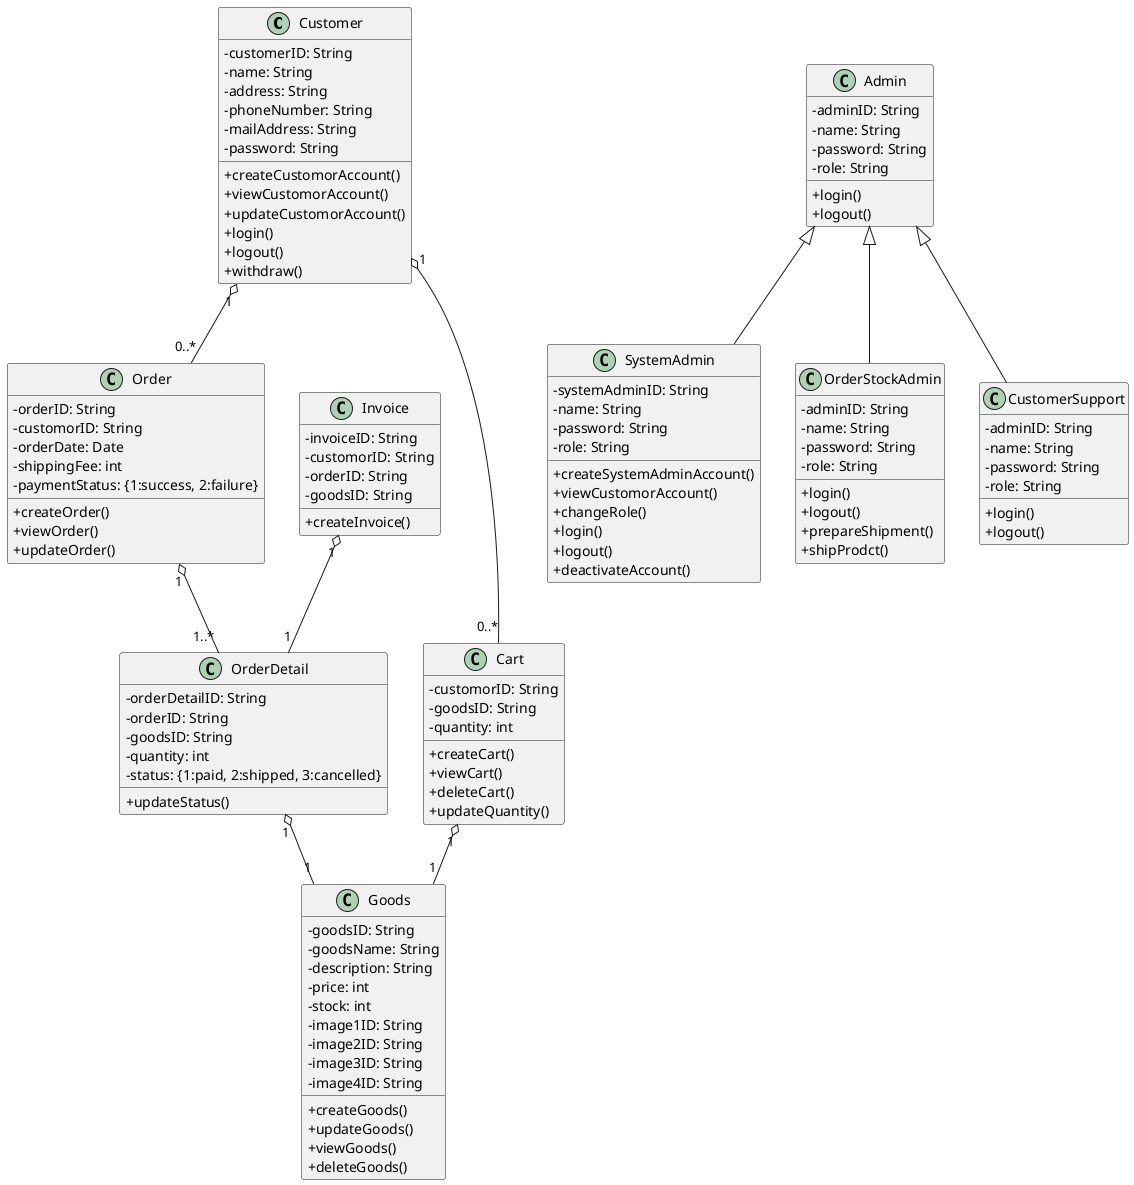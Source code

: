 @startuml .
skinparam classAttributeIconSize 0

class Customer{
    - customerID: String
    - name: String
    - address: String
    - phoneNumber: String
    - mailAddress: String
    - password: String

    + createCustomorAccount()
    + viewCustomorAccount()
    + updateCustomorAccount()
    + login()
    + logout()
    + withdraw()
}

class Admin {
    - adminID: String
    - name: String
    - password: String
    - role: String

    + login()
    + logout()
}

class SystemAdmin {
    - systemAdminID: String
    - name: String
    - password: String
    - role: String

    + createSystemAdminAccount()
    + viewCustomorAccount()
    + changeRole()
    + login()
    + logout()
    + deactivateAccount()
}

class OrderStockAdmin {
    - adminID: String
    - name: String
    - password: String
    - role: String

    + login()
    + logout()
    + prepareShipment()
    + shipProdct()
}

class CustomerSupport {
    - adminID: String
    - name: String
    - password: String
    - role: String

    + login()
    + logout()
}

class Order {
    - orderID: String
    - customorID: String
    - orderDate: Date
    - shippingFee: int
    - paymentStatus: {1:success, 2:failure}

    + createOrder()
    + viewOrder()
    + updateOrder()
}

class OrderDetail {
    - orderDetailID: String
    - orderID: String
    - goodsID: String
    - quantity: int
    - status: {1:paid, 2:shipped, 3:cancelled}

    + updateStatus()
}

class Invoice {
    - invoiceID: String
    - customorID: String
    - orderID: String
    - goodsID: String

    + createInvoice()
}

class Cart {
    - customorID: String
    - goodsID: String
    - quantity: int

    + createCart()
    + viewCart()
    + deleteCart()
    + updateQuantity()
}

class Goods {
    - goodsID: String
    - goodsName: String
    - description: String
    - price: int
    - stock: int
    - image1ID: String
    - image2ID: String
    - image3ID: String
    - image4ID: String

    + createGoods()
    + updateGoods()
    + viewGoods()
    + deleteGoods()
}


Customer "1" o-- "0..*" Cart

Cart "1" o-- "1" Goods

Customer "1" o-- "0..*" Order

Order "1" o-- "1..*" OrderDetail

OrderDetail "1" o-- "1" Goods

Invoice "1" o-- "1" OrderDetail

Admin <|-- SystemAdmin

Admin <|-- OrderStockAdmin

Admin <|-- CustomerSupport

@enduml